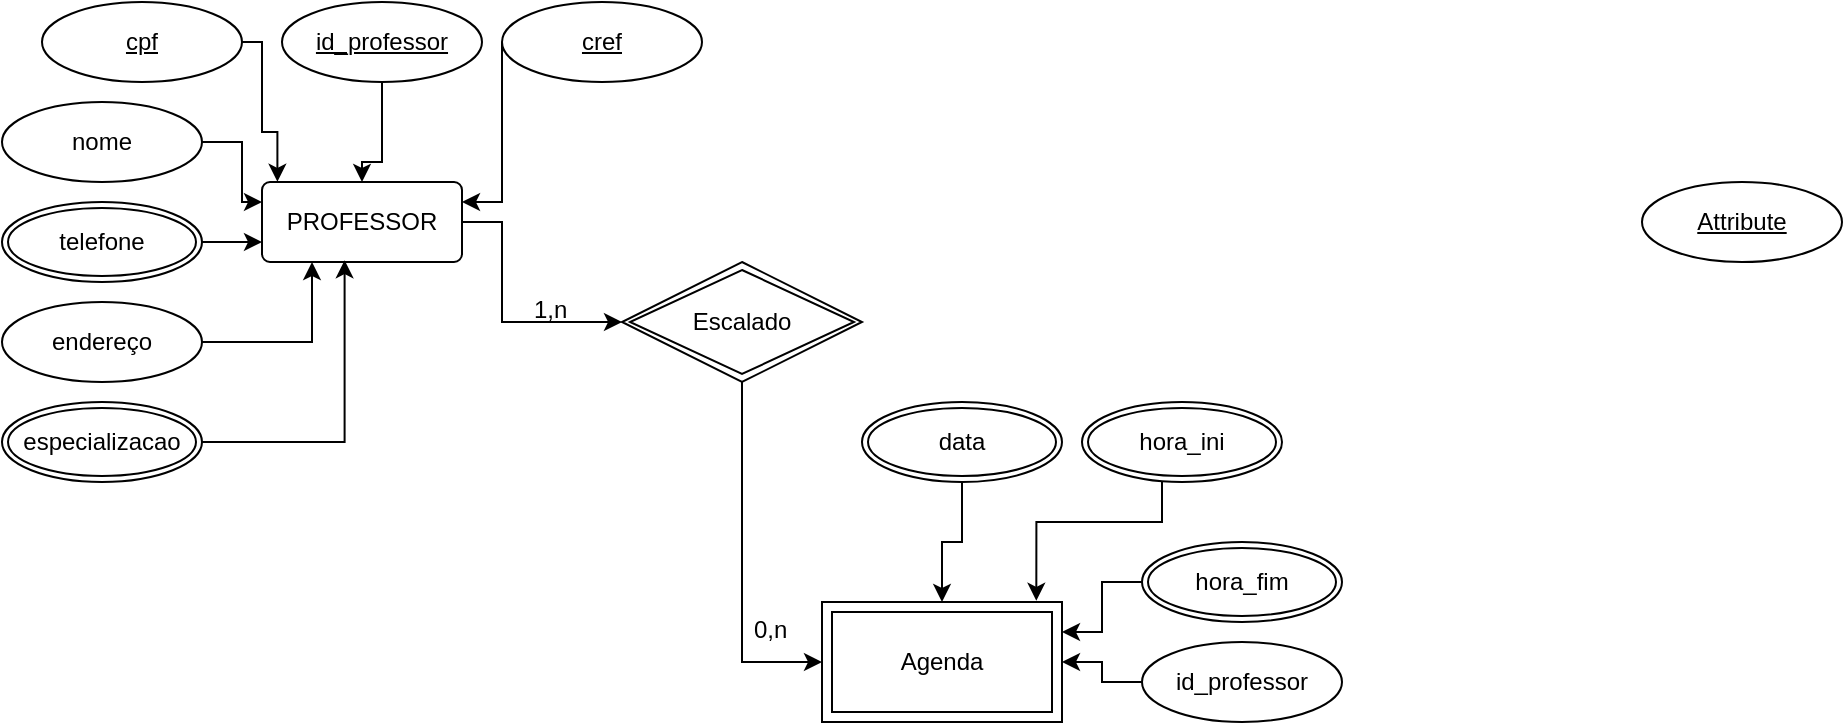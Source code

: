 <mxfile version="15.2.9" type="github"><diagram id="f8S4uAUe_257wGlPpIRw" name="Page-1"><mxGraphModel dx="1543" dy="1546" grid="1" gridSize="10" guides="1" tooltips="1" connect="1" arrows="1" fold="1" page="1" pageScale="1" pageWidth="827" pageHeight="1169" math="0" shadow="0"><root><mxCell id="0"/><mxCell id="1" parent="0"/><mxCell id="EmusEBOhWH430v7L6ggN-1" value="Agenda" style="shape=ext;margin=3;double=1;whiteSpace=wrap;html=1;align=center;" vertex="1" parent="1"><mxGeometry x="310" y="250" width="120" height="60" as="geometry"/></mxCell><mxCell id="EmusEBOhWH430v7L6ggN-6" value="" style="edgeStyle=orthogonalEdgeStyle;rounded=0;orthogonalLoop=1;jettySize=auto;html=1;" edge="1" parent="1" source="EmusEBOhWH430v7L6ggN-2" target="EmusEBOhWH430v7L6ggN-1"><mxGeometry relative="1" as="geometry"/></mxCell><mxCell id="EmusEBOhWH430v7L6ggN-2" value="data" style="ellipse;shape=doubleEllipse;margin=3;whiteSpace=wrap;html=1;align=center;" vertex="1" parent="1"><mxGeometry x="330" y="150" width="100" height="40" as="geometry"/></mxCell><mxCell id="EmusEBOhWH430v7L6ggN-8" style="edgeStyle=orthogonalEdgeStyle;rounded=0;orthogonalLoop=1;jettySize=auto;html=1;entryX=0.893;entryY=-0.01;entryDx=0;entryDy=0;entryPerimeter=0;" edge="1" parent="1" source="EmusEBOhWH430v7L6ggN-3" target="EmusEBOhWH430v7L6ggN-1"><mxGeometry relative="1" as="geometry"><Array as="points"><mxPoint x="480" y="210"/><mxPoint x="417" y="210"/></Array></mxGeometry></mxCell><mxCell id="EmusEBOhWH430v7L6ggN-3" value="hora_ini" style="ellipse;shape=doubleEllipse;margin=3;whiteSpace=wrap;html=1;align=center;" vertex="1" parent="1"><mxGeometry x="440" y="150" width="100" height="40" as="geometry"/></mxCell><mxCell id="EmusEBOhWH430v7L6ggN-9" style="edgeStyle=orthogonalEdgeStyle;rounded=0;orthogonalLoop=1;jettySize=auto;html=1;entryX=1;entryY=0.25;entryDx=0;entryDy=0;" edge="1" parent="1" source="EmusEBOhWH430v7L6ggN-4" target="EmusEBOhWH430v7L6ggN-1"><mxGeometry relative="1" as="geometry"/></mxCell><mxCell id="EmusEBOhWH430v7L6ggN-4" value="hora_fim" style="ellipse;shape=doubleEllipse;margin=3;whiteSpace=wrap;html=1;align=center;" vertex="1" parent="1"><mxGeometry x="470" y="220" width="100" height="40" as="geometry"/></mxCell><mxCell id="EmusEBOhWH430v7L6ggN-10" style="edgeStyle=orthogonalEdgeStyle;rounded=0;orthogonalLoop=1;jettySize=auto;html=1;" edge="1" parent="1" source="EmusEBOhWH430v7L6ggN-5" target="EmusEBOhWH430v7L6ggN-1"><mxGeometry relative="1" as="geometry"/></mxCell><mxCell id="EmusEBOhWH430v7L6ggN-5" value="id_professor" style="ellipse;whiteSpace=wrap;html=1;align=center;" vertex="1" parent="1"><mxGeometry x="470" y="270" width="100" height="40" as="geometry"/></mxCell><mxCell id="EmusEBOhWH430v7L6ggN-16" value="" style="edgeStyle=orthogonalEdgeStyle;rounded=0;orthogonalLoop=1;jettySize=auto;html=1;" edge="1" parent="1" source="EmusEBOhWH430v7L6ggN-12" target="EmusEBOhWH430v7L6ggN-15"><mxGeometry relative="1" as="geometry"><Array as="points"><mxPoint x="150" y="60"/></Array></mxGeometry></mxCell><mxCell id="EmusEBOhWH430v7L6ggN-12" value="PROFESSOR" style="rounded=1;arcSize=10;whiteSpace=wrap;html=1;align=center;" vertex="1" parent="1"><mxGeometry x="30" y="40" width="100" height="40" as="geometry"/></mxCell><mxCell id="EmusEBOhWH430v7L6ggN-14" value="Attribute" style="ellipse;whiteSpace=wrap;html=1;align=center;fontStyle=4;" vertex="1" parent="1"><mxGeometry x="720" y="40" width="100" height="40" as="geometry"/></mxCell><mxCell id="EmusEBOhWH430v7L6ggN-17" style="edgeStyle=orthogonalEdgeStyle;rounded=0;orthogonalLoop=1;jettySize=auto;html=1;entryX=0;entryY=0.5;entryDx=0;entryDy=0;" edge="1" parent="1" source="EmusEBOhWH430v7L6ggN-15" target="EmusEBOhWH430v7L6ggN-1"><mxGeometry relative="1" as="geometry"/></mxCell><mxCell id="EmusEBOhWH430v7L6ggN-15" value="Escalado" style="shape=rhombus;double=1;perimeter=rhombusPerimeter;whiteSpace=wrap;html=1;align=center;" vertex="1" parent="1"><mxGeometry x="210" y="80" width="120" height="60" as="geometry"/></mxCell><mxCell id="EmusEBOhWH430v7L6ggN-19" style="edgeStyle=orthogonalEdgeStyle;rounded=0;orthogonalLoop=1;jettySize=auto;html=1;entryX=0.5;entryY=0;entryDx=0;entryDy=0;" edge="1" parent="1" source="EmusEBOhWH430v7L6ggN-18" target="EmusEBOhWH430v7L6ggN-12"><mxGeometry relative="1" as="geometry"><Array as="points"><mxPoint x="90" y="30"/><mxPoint x="80" y="30"/></Array></mxGeometry></mxCell><mxCell id="EmusEBOhWH430v7L6ggN-18" value="id_professor" style="ellipse;whiteSpace=wrap;html=1;align=center;fontStyle=4;" vertex="1" parent="1"><mxGeometry x="40" y="-50" width="100" height="40" as="geometry"/></mxCell><mxCell id="EmusEBOhWH430v7L6ggN-33" style="edgeStyle=orthogonalEdgeStyle;rounded=0;orthogonalLoop=1;jettySize=auto;html=1;entryX=0.077;entryY=-0.002;entryDx=0;entryDy=0;entryPerimeter=0;" edge="1" parent="1" source="EmusEBOhWH430v7L6ggN-21" target="EmusEBOhWH430v7L6ggN-12"><mxGeometry relative="1" as="geometry"><Array as="points"><mxPoint x="30" y="-30"/><mxPoint x="30" y="15"/><mxPoint x="38" y="15"/></Array></mxGeometry></mxCell><mxCell id="EmusEBOhWH430v7L6ggN-21" value="cpf" style="ellipse;whiteSpace=wrap;html=1;align=center;fontStyle=4" vertex="1" parent="1"><mxGeometry x="-80" y="-50" width="100" height="40" as="geometry"/></mxCell><mxCell id="EmusEBOhWH430v7L6ggN-32" style="edgeStyle=orthogonalEdgeStyle;rounded=0;orthogonalLoop=1;jettySize=auto;html=1;entryX=0;entryY=0.25;entryDx=0;entryDy=0;" edge="1" parent="1" source="EmusEBOhWH430v7L6ggN-22" target="EmusEBOhWH430v7L6ggN-12"><mxGeometry relative="1" as="geometry"/></mxCell><mxCell id="EmusEBOhWH430v7L6ggN-22" value="nome" style="ellipse;whiteSpace=wrap;html=1;align=center;" vertex="1" parent="1"><mxGeometry x="-100" width="100" height="40" as="geometry"/></mxCell><mxCell id="EmusEBOhWH430v7L6ggN-23" style="edgeStyle=orthogonalEdgeStyle;rounded=0;orthogonalLoop=1;jettySize=auto;html=1;exitX=0.5;exitY=1;exitDx=0;exitDy=0;" edge="1" parent="1" source="EmusEBOhWH430v7L6ggN-21" target="EmusEBOhWH430v7L6ggN-21"><mxGeometry relative="1" as="geometry"/></mxCell><mxCell id="EmusEBOhWH430v7L6ggN-30" style="edgeStyle=orthogonalEdgeStyle;rounded=0;orthogonalLoop=1;jettySize=auto;html=1;entryX=0;entryY=0.75;entryDx=0;entryDy=0;" edge="1" parent="1" source="EmusEBOhWH430v7L6ggN-24" target="EmusEBOhWH430v7L6ggN-12"><mxGeometry relative="1" as="geometry"/></mxCell><mxCell id="EmusEBOhWH430v7L6ggN-24" value="telefone" style="ellipse;shape=doubleEllipse;margin=3;whiteSpace=wrap;html=1;align=center;" vertex="1" parent="1"><mxGeometry x="-100" y="50" width="100" height="40" as="geometry"/></mxCell><mxCell id="EmusEBOhWH430v7L6ggN-29" style="edgeStyle=orthogonalEdgeStyle;rounded=0;orthogonalLoop=1;jettySize=auto;html=1;entryX=0.25;entryY=1;entryDx=0;entryDy=0;" edge="1" parent="1" source="EmusEBOhWH430v7L6ggN-25" target="EmusEBOhWH430v7L6ggN-12"><mxGeometry relative="1" as="geometry"/></mxCell><mxCell id="EmusEBOhWH430v7L6ggN-25" value="endereço" style="ellipse;whiteSpace=wrap;html=1;align=center;" vertex="1" parent="1"><mxGeometry x="-100" y="100" width="100" height="40" as="geometry"/></mxCell><mxCell id="EmusEBOhWH430v7L6ggN-34" style="edgeStyle=orthogonalEdgeStyle;rounded=0;orthogonalLoop=1;jettySize=auto;html=1;entryX=1;entryY=0.25;entryDx=0;entryDy=0;" edge="1" parent="1" source="EmusEBOhWH430v7L6ggN-26" target="EmusEBOhWH430v7L6ggN-12"><mxGeometry relative="1" as="geometry"><Array as="points"><mxPoint x="150" y="50"/></Array></mxGeometry></mxCell><mxCell id="EmusEBOhWH430v7L6ggN-26" value="cref" style="ellipse;whiteSpace=wrap;html=1;align=center;fontStyle=4" vertex="1" parent="1"><mxGeometry x="150" y="-50" width="100" height="40" as="geometry"/></mxCell><mxCell id="EmusEBOhWH430v7L6ggN-28" style="edgeStyle=orthogonalEdgeStyle;rounded=0;orthogonalLoop=1;jettySize=auto;html=1;entryX=0.413;entryY=0.978;entryDx=0;entryDy=0;entryPerimeter=0;" edge="1" parent="1" source="EmusEBOhWH430v7L6ggN-27" target="EmusEBOhWH430v7L6ggN-12"><mxGeometry relative="1" as="geometry"/></mxCell><mxCell id="EmusEBOhWH430v7L6ggN-27" value="especializacao" style="ellipse;shape=doubleEllipse;margin=3;whiteSpace=wrap;html=1;align=center;" vertex="1" parent="1"><mxGeometry x="-100" y="150" width="100" height="40" as="geometry"/></mxCell><mxCell id="EmusEBOhWH430v7L6ggN-35" value="0,n" style="text;strokeColor=none;fillColor=none;spacingLeft=4;spacingRight=4;overflow=hidden;rotatable=0;points=[[0,0.5],[1,0.5]];portConstraint=eastwest;fontSize=12;" vertex="1" parent="1"><mxGeometry x="270" y="250" width="40" height="30" as="geometry"/></mxCell><mxCell id="EmusEBOhWH430v7L6ggN-36" value="1,n" style="text;strokeColor=none;fillColor=none;spacingLeft=4;spacingRight=4;overflow=hidden;rotatable=0;points=[[0,0.5],[1,0.5]];portConstraint=eastwest;fontSize=12;" vertex="1" parent="1"><mxGeometry x="160" y="90" width="40" height="30" as="geometry"/></mxCell></root></mxGraphModel></diagram></mxfile>